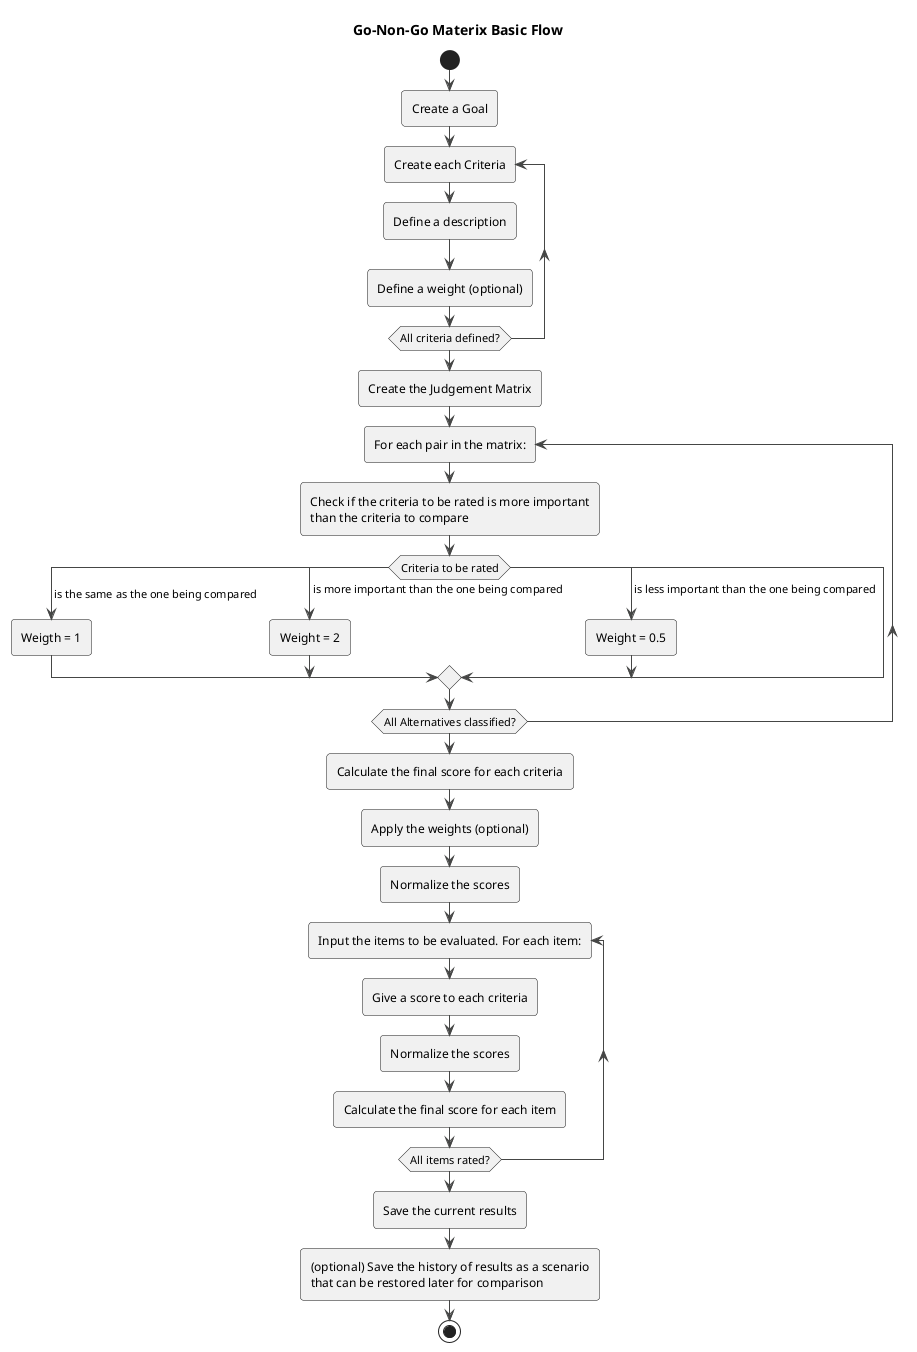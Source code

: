 @startuml
'https://plantuml.com/activity-diagram-beta
!theme vibrant
title Go-Non-Go Materix Basic Flow

start
:Create a Goal;
repeat :Create each Criteria;
:Define a description;
:Define a weight (optional);
repeat while (All criteria defined?)

:Create the Judgement Matrix;
repeat :For each pair in the matrix:;
:Check if the criteria to be rated is more important
than the criteria to compare;
switch (Criteria to be rated)
case ( is the same as the one being compared )
  :Weigth = 1;
case ( is more important than the one being compared )
  :Weight = 2;
case ( is less important than the one being compared )
  :Weight = 0.5;
case ()
endswitch
repeat while (All Alternatives classified?)
:Calculate the final score for each criteria;
:Apply the weights (optional);
:Normalize the scores;
repeat :Input the items to be evaluated. For each item:;
:Give a score to each criteria;
:Normalize the scores;
:Calculate the final score for each item;
repeat while (All items rated?)
:Save the current results;
:(optional) Save the history of results as a scenario
that can be restored later for comparison;


stop

@enduml
